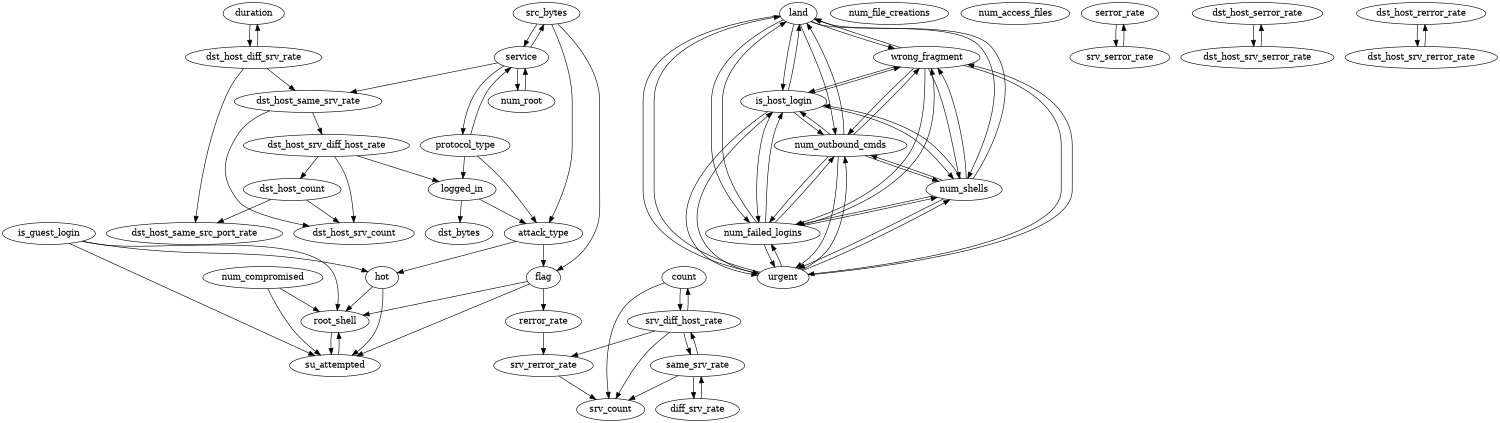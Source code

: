 digraph G {
center = 1;
size="10,10";
1 [ label = "duration" ];
2 [ label = "protocol_type" ];
3 [ label = "service" ];
4 [ label = "flag" ];
5 [ label = "src_bytes" ];
6 [ label = "dst_bytes" ];
7 [ label = "land" ];
8 [ label = "wrong_fragment" ];
9 [ label = "urgent" ];
10 [ label = "hot" ];
11 [ label = "num_failed_logins" ];
12 [ label = "logged_in" ];
13 [ label = "num_compromised" ];
14 [ label = "root_shell" ];
15 [ label = "su_attempted" ];
16 [ label = "num_root" ];
17 [ label = "num_file_creations" ];
18 [ label = "num_shells" ];
19 [ label = "num_access_files" ];
20 [ label = "num_outbound_cmds" ];
21 [ label = "is_host_login" ];
22 [ label = "is_guest_login" ];
23 [ label = "count" ];
24 [ label = "srv_count" ];
25 [ label = "serror_rate" ];
26 [ label = "srv_serror_rate" ];
27 [ label = "rerror_rate" ];
28 [ label = "srv_rerror_rate" ];
29 [ label = "same_srv_rate" ];
30 [ label = "diff_srv_rate" ];
31 [ label = "srv_diff_host_rate" ];
32 [ label = "dst_host_count" ];
33 [ label = "dst_host_srv_count" ];
34 [ label = "dst_host_same_srv_rate" ];
35 [ label = "dst_host_diff_srv_rate" ];
36 [ label = "dst_host_same_src_port_rate" ];
37 [ label = "dst_host_srv_diff_host_rate" ];
38 [ label = "dst_host_serror_rate" ];
39 [ label = "dst_host_srv_serror_rate" ];
40 [ label = "dst_host_rerror_rate" ];
41 [ label = "dst_host_srv_rerror_rate" ];
42 [ label = "attack_type" ];
1 -> 35 ;
2 -> 3 ;
2 -> 12 ;
2 -> 42 ;
3 -> 2 ;
3 -> 5 ;
3 -> 16 ;
3 -> 34 ;
4 -> 14 ;
4 -> 15 ;
4 -> 27 ;
5 -> 3 ;
5 -> 4 ;
5 -> 42 ;
7 -> 8 ;
7 -> 9 ;
7 -> 11 ;
7 -> 18 ;
7 -> 20 ;
7 -> 21 ;
8 -> 7 ;
8 -> 9 ;
8 -> 11 ;
8 -> 18 ;
8 -> 20 ;
8 -> 21 ;
9 -> 7 ;
9 -> 8 ;
9 -> 11 ;
9 -> 18 ;
9 -> 20 ;
9 -> 21 ;
10 -> 14 ;
10 -> 15 ;
11 -> 7 ;
11 -> 8 ;
11 -> 9 ;
11 -> 18 ;
11 -> 20 ;
11 -> 21 ;
12 -> 6 ;
12 -> 42 ;
13 -> 14 ;
13 -> 15 ;
14 -> 15 ;
15 -> 14 ;
16 -> 3 ;
18 -> 7 ;
18 -> 8 ;
18 -> 9 ;
18 -> 11 ;
18 -> 20 ;
18 -> 21 ;
20 -> 7 ;
20 -> 8 ;
20 -> 9 ;
20 -> 11 ;
20 -> 18 ;
20 -> 21 ;
21 -> 7 ;
21 -> 8 ;
21 -> 9 ;
21 -> 11 ;
21 -> 18 ;
21 -> 20 ;
22 -> 10 ;
22 -> 14 ;
22 -> 15 ;
23 -> 24 ;
23 -> 31 ;
25 -> 26 ;
26 -> 25 ;
27 -> 28 ;
28 -> 24 ;
29 -> 24 ;
29 -> 30 ;
29 -> 31 ;
30 -> 29 ;
31 -> 23 ;
31 -> 24 ;
31 -> 28 ;
31 -> 29 ;
32 -> 33 ;
32 -> 36 ;
34 -> 33 ;
34 -> 37 ;
35 -> 1 ;
35 -> 34 ;
35 -> 36 ;
37 -> 12 ;
37 -> 32 ;
37 -> 33 ;
38 -> 39 ;
39 -> 38 ;
40 -> 41 ;
41 -> 40 ;
42 -> 4 ;
42 -> 10 ;
}
